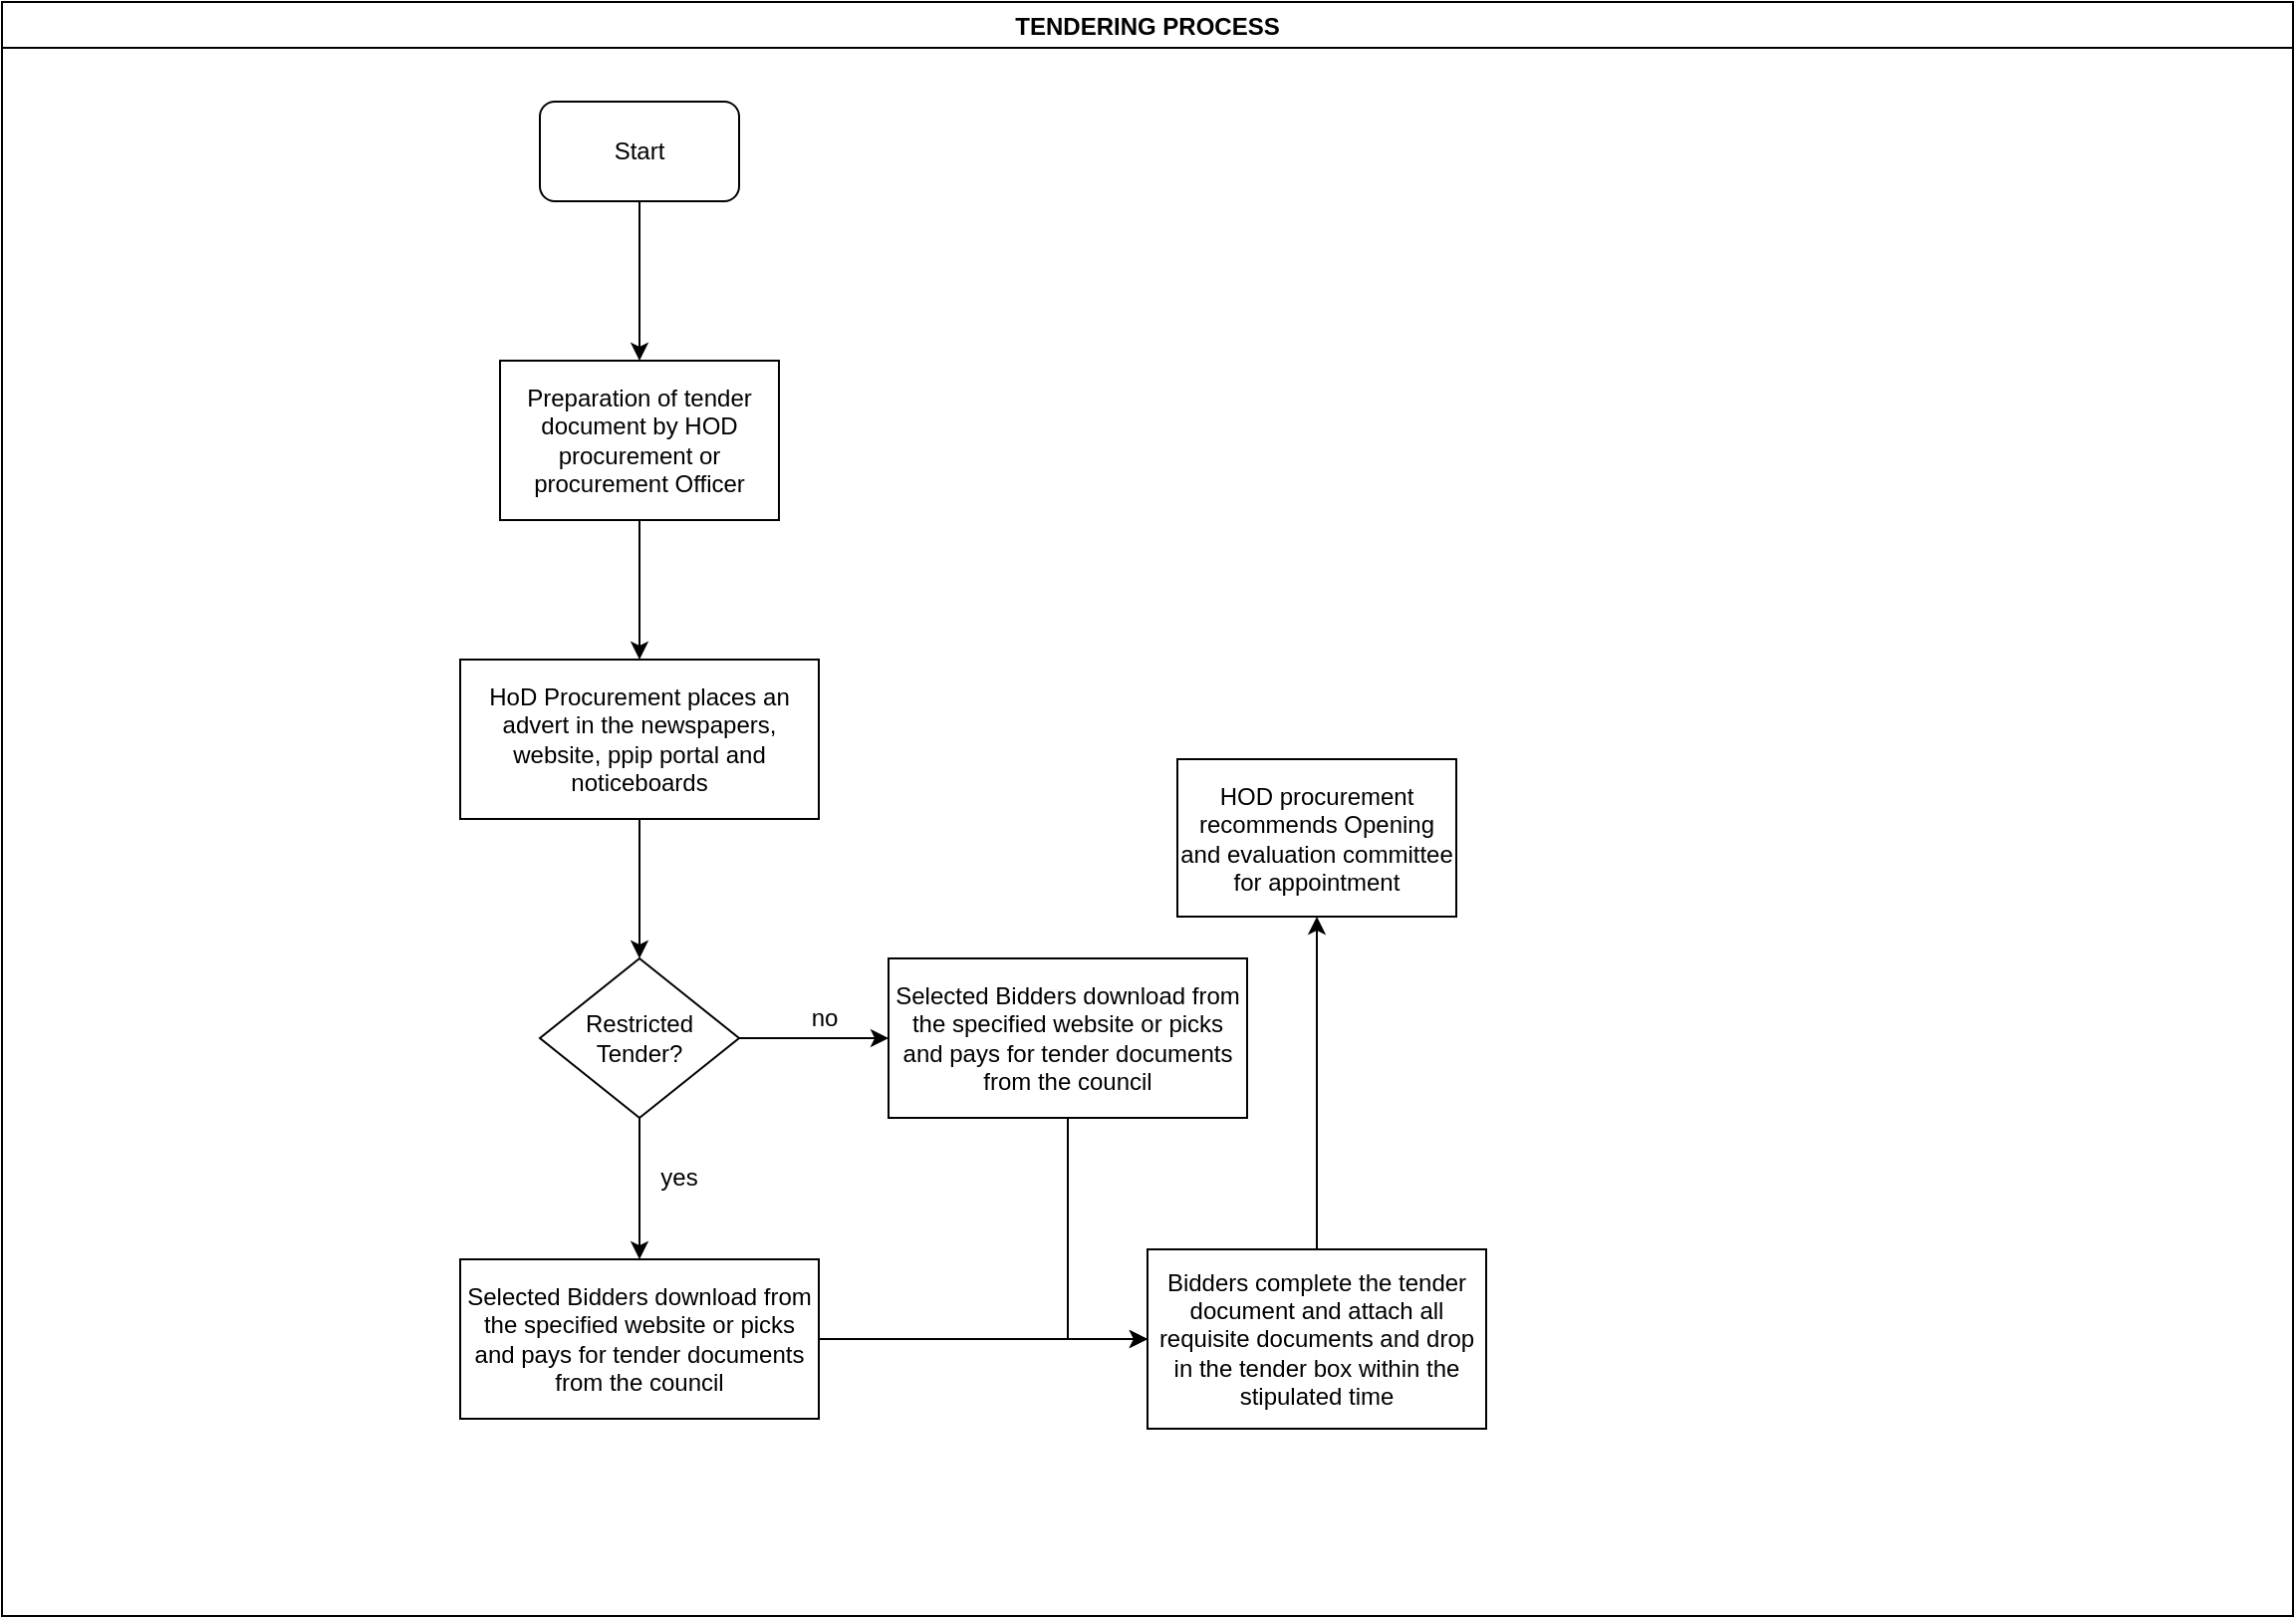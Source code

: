 <mxfile version="13.10.9" type="github">
  <diagram id="Ju7JY9pdQUH7Dh3bJ267" name="Page-1">
    <mxGraphModel dx="1038" dy="547" grid="1" gridSize="10" guides="1" tooltips="1" connect="1" arrows="1" fold="1" page="1" pageScale="1" pageWidth="1169" pageHeight="827" math="0" shadow="0">
      <root>
        <mxCell id="0" />
        <mxCell id="1" parent="0" />
        <mxCell id="vWO0dV-lUaELqf2m1uFU-1" value="TENDERING PROCESS" style="swimlane;" vertex="1" parent="1">
          <mxGeometry x="10" y="10" width="1150" height="810" as="geometry" />
        </mxCell>
        <mxCell id="vWO0dV-lUaELqf2m1uFU-2" value="Start" style="rounded=1;whiteSpace=wrap;html=1;" vertex="1" parent="vWO0dV-lUaELqf2m1uFU-1">
          <mxGeometry x="270" y="50" width="100" height="50" as="geometry" />
        </mxCell>
        <mxCell id="vWO0dV-lUaELqf2m1uFU-5" value="Preparation of tender document by HOD procurement or procurement Officer" style="rounded=0;whiteSpace=wrap;html=1;" vertex="1" parent="vWO0dV-lUaELqf2m1uFU-1">
          <mxGeometry x="250" y="180" width="140" height="80" as="geometry" />
        </mxCell>
        <mxCell id="vWO0dV-lUaELqf2m1uFU-4" value="" style="edgeStyle=orthogonalEdgeStyle;rounded=0;orthogonalLoop=1;jettySize=auto;html=1;entryX=0.5;entryY=0;entryDx=0;entryDy=0;" edge="1" parent="vWO0dV-lUaELqf2m1uFU-1" source="vWO0dV-lUaELqf2m1uFU-2" target="vWO0dV-lUaELqf2m1uFU-5">
          <mxGeometry relative="1" as="geometry">
            <mxPoint x="320" y="175" as="targetPoint" />
          </mxGeometry>
        </mxCell>
        <mxCell id="vWO0dV-lUaELqf2m1uFU-10" value="Restricted Tender?" style="rhombus;whiteSpace=wrap;html=1;" vertex="1" parent="vWO0dV-lUaELqf2m1uFU-1">
          <mxGeometry x="270" y="480" width="100" height="80" as="geometry" />
        </mxCell>
        <mxCell id="vWO0dV-lUaELqf2m1uFU-13" value="Selected Bidders download from the specified website or picks and pays for tender documents from the council" style="whiteSpace=wrap;html=1;rounded=0;" vertex="1" parent="vWO0dV-lUaELqf2m1uFU-1">
          <mxGeometry x="230" y="631" width="180" height="80" as="geometry" />
        </mxCell>
        <mxCell id="vWO0dV-lUaELqf2m1uFU-12" value="" style="edgeStyle=orthogonalEdgeStyle;rounded=0;orthogonalLoop=1;jettySize=auto;html=1;entryX=0.5;entryY=0;entryDx=0;entryDy=0;" edge="1" parent="vWO0dV-lUaELqf2m1uFU-1" source="vWO0dV-lUaELqf2m1uFU-10" target="vWO0dV-lUaELqf2m1uFU-13">
          <mxGeometry relative="1" as="geometry">
            <mxPoint x="320" y="650" as="targetPoint" />
          </mxGeometry>
        </mxCell>
        <mxCell id="vWO0dV-lUaELqf2m1uFU-14" value="yes" style="text;html=1;strokeColor=none;fillColor=none;align=center;verticalAlign=middle;whiteSpace=wrap;rounded=0;" vertex="1" parent="vWO0dV-lUaELqf2m1uFU-1">
          <mxGeometry x="320" y="580" width="40" height="20" as="geometry" />
        </mxCell>
        <mxCell id="vWO0dV-lUaELqf2m1uFU-17" value="Selected Bidders download from the specified website or picks and pays for tender documents from the council" style="whiteSpace=wrap;html=1;rounded=0;" vertex="1" parent="vWO0dV-lUaELqf2m1uFU-1">
          <mxGeometry x="445" y="480" width="180" height="80" as="geometry" />
        </mxCell>
        <mxCell id="vWO0dV-lUaELqf2m1uFU-16" value="" style="edgeStyle=orthogonalEdgeStyle;rounded=0;orthogonalLoop=1;jettySize=auto;html=1;entryX=0;entryY=0.5;entryDx=0;entryDy=0;" edge="1" parent="vWO0dV-lUaELqf2m1uFU-1" source="vWO0dV-lUaELqf2m1uFU-10" target="vWO0dV-lUaELqf2m1uFU-17">
          <mxGeometry relative="1" as="geometry">
            <mxPoint x="440" y="520" as="targetPoint" />
          </mxGeometry>
        </mxCell>
        <mxCell id="vWO0dV-lUaELqf2m1uFU-19" value="Bidders complete the tender document and attach all requisite documents and drop in the tender box within the stipulated time" style="whiteSpace=wrap;html=1;rounded=0;" vertex="1" parent="vWO0dV-lUaELqf2m1uFU-1">
          <mxGeometry x="575" y="626" width="170" height="90" as="geometry" />
        </mxCell>
        <mxCell id="vWO0dV-lUaELqf2m1uFU-20" value="" style="edgeStyle=orthogonalEdgeStyle;rounded=0;orthogonalLoop=1;jettySize=auto;html=1;" edge="1" parent="vWO0dV-lUaELqf2m1uFU-1" source="vWO0dV-lUaELqf2m1uFU-13" target="vWO0dV-lUaELqf2m1uFU-19">
          <mxGeometry relative="1" as="geometry" />
        </mxCell>
        <mxCell id="vWO0dV-lUaELqf2m1uFU-21" value="" style="edgeStyle=orthogonalEdgeStyle;rounded=0;orthogonalLoop=1;jettySize=auto;html=1;exitX=0.5;exitY=1;exitDx=0;exitDy=0;entryX=0;entryY=0.5;entryDx=0;entryDy=0;" edge="1" parent="vWO0dV-lUaELqf2m1uFU-1" source="vWO0dV-lUaELqf2m1uFU-17" target="vWO0dV-lUaELqf2m1uFU-19">
          <mxGeometry relative="1" as="geometry" />
        </mxCell>
        <mxCell id="vWO0dV-lUaELqf2m1uFU-22" value="HOD procurement recommends Opening and evaluation committee for appointment" style="whiteSpace=wrap;html=1;rounded=0;" vertex="1" parent="vWO0dV-lUaELqf2m1uFU-1">
          <mxGeometry x="590" y="380" width="140" height="79" as="geometry" />
        </mxCell>
        <mxCell id="vWO0dV-lUaELqf2m1uFU-23" value="" style="edgeStyle=orthogonalEdgeStyle;rounded=0;orthogonalLoop=1;jettySize=auto;html=1;" edge="1" parent="vWO0dV-lUaELqf2m1uFU-1" source="vWO0dV-lUaELqf2m1uFU-19" target="vWO0dV-lUaELqf2m1uFU-22">
          <mxGeometry relative="1" as="geometry" />
        </mxCell>
        <mxCell id="vWO0dV-lUaELqf2m1uFU-9" value="" style="edgeStyle=orthogonalEdgeStyle;rounded=0;orthogonalLoop=1;jettySize=auto;html=1;" edge="1" parent="1" source="vWO0dV-lUaELqf2m1uFU-6" target="vWO0dV-lUaELqf2m1uFU-10">
          <mxGeometry relative="1" as="geometry">
            <mxPoint x="330" y="490" as="targetPoint" />
          </mxGeometry>
        </mxCell>
        <mxCell id="vWO0dV-lUaELqf2m1uFU-6" value="HoD Procurement places an advert in the newspapers, website, ppip portal and noticeboards" style="whiteSpace=wrap;html=1;rounded=0;" vertex="1" parent="1">
          <mxGeometry x="240" y="340" width="180" height="80" as="geometry" />
        </mxCell>
        <mxCell id="vWO0dV-lUaELqf2m1uFU-7" value="" style="edgeStyle=orthogonalEdgeStyle;rounded=0;orthogonalLoop=1;jettySize=auto;html=1;" edge="1" parent="1" source="vWO0dV-lUaELqf2m1uFU-5" target="vWO0dV-lUaELqf2m1uFU-6">
          <mxGeometry relative="1" as="geometry" />
        </mxCell>
        <mxCell id="vWO0dV-lUaELqf2m1uFU-18" value="no" style="text;html=1;strokeColor=none;fillColor=none;align=center;verticalAlign=middle;whiteSpace=wrap;rounded=0;" vertex="1" parent="1">
          <mxGeometry x="403" y="510" width="40" height="20" as="geometry" />
        </mxCell>
      </root>
    </mxGraphModel>
  </diagram>
</mxfile>
